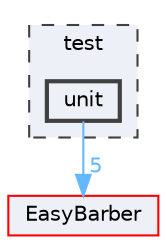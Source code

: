 digraph "C:/Users/mathe/OneDrive/Área de Trabalho/EasyBarber/test/unit"
{
 // LATEX_PDF_SIZE
  bgcolor="transparent";
  edge [fontname=Helvetica,fontsize=10,labelfontname=Helvetica,labelfontsize=10];
  node [fontname=Helvetica,fontsize=10,shape=box,height=0.2,width=0.4];
  compound=true
  subgraph clusterdir_13e138d54eb8818da29c3992edef070a {
    graph [ bgcolor="#edf0f7", pencolor="grey25", label="test", fontname=Helvetica,fontsize=10 style="filled,dashed", URL="dir_13e138d54eb8818da29c3992edef070a.html",tooltip=""]
  dir_6a07fdbc4b50e86806a88566ca8f66e4 [label="unit", fillcolor="#edf0f7", color="grey25", style="filled,bold", URL="dir_6a07fdbc4b50e86806a88566ca8f66e4.html",tooltip=""];
  }
  dir_df932a88e0e8d76e2cc96779d9f7d917 [label="EasyBarber", fillcolor="#edf0f7", color="red", style="filled", URL="dir_df932a88e0e8d76e2cc96779d9f7d917.html",tooltip=""];
  dir_6a07fdbc4b50e86806a88566ca8f66e4->dir_df932a88e0e8d76e2cc96779d9f7d917 [headlabel="5", labeldistance=1.5 headhref="dir_000006_000003.html" href="dir_000006_000003.html" color="steelblue1" fontcolor="steelblue1"];
}

